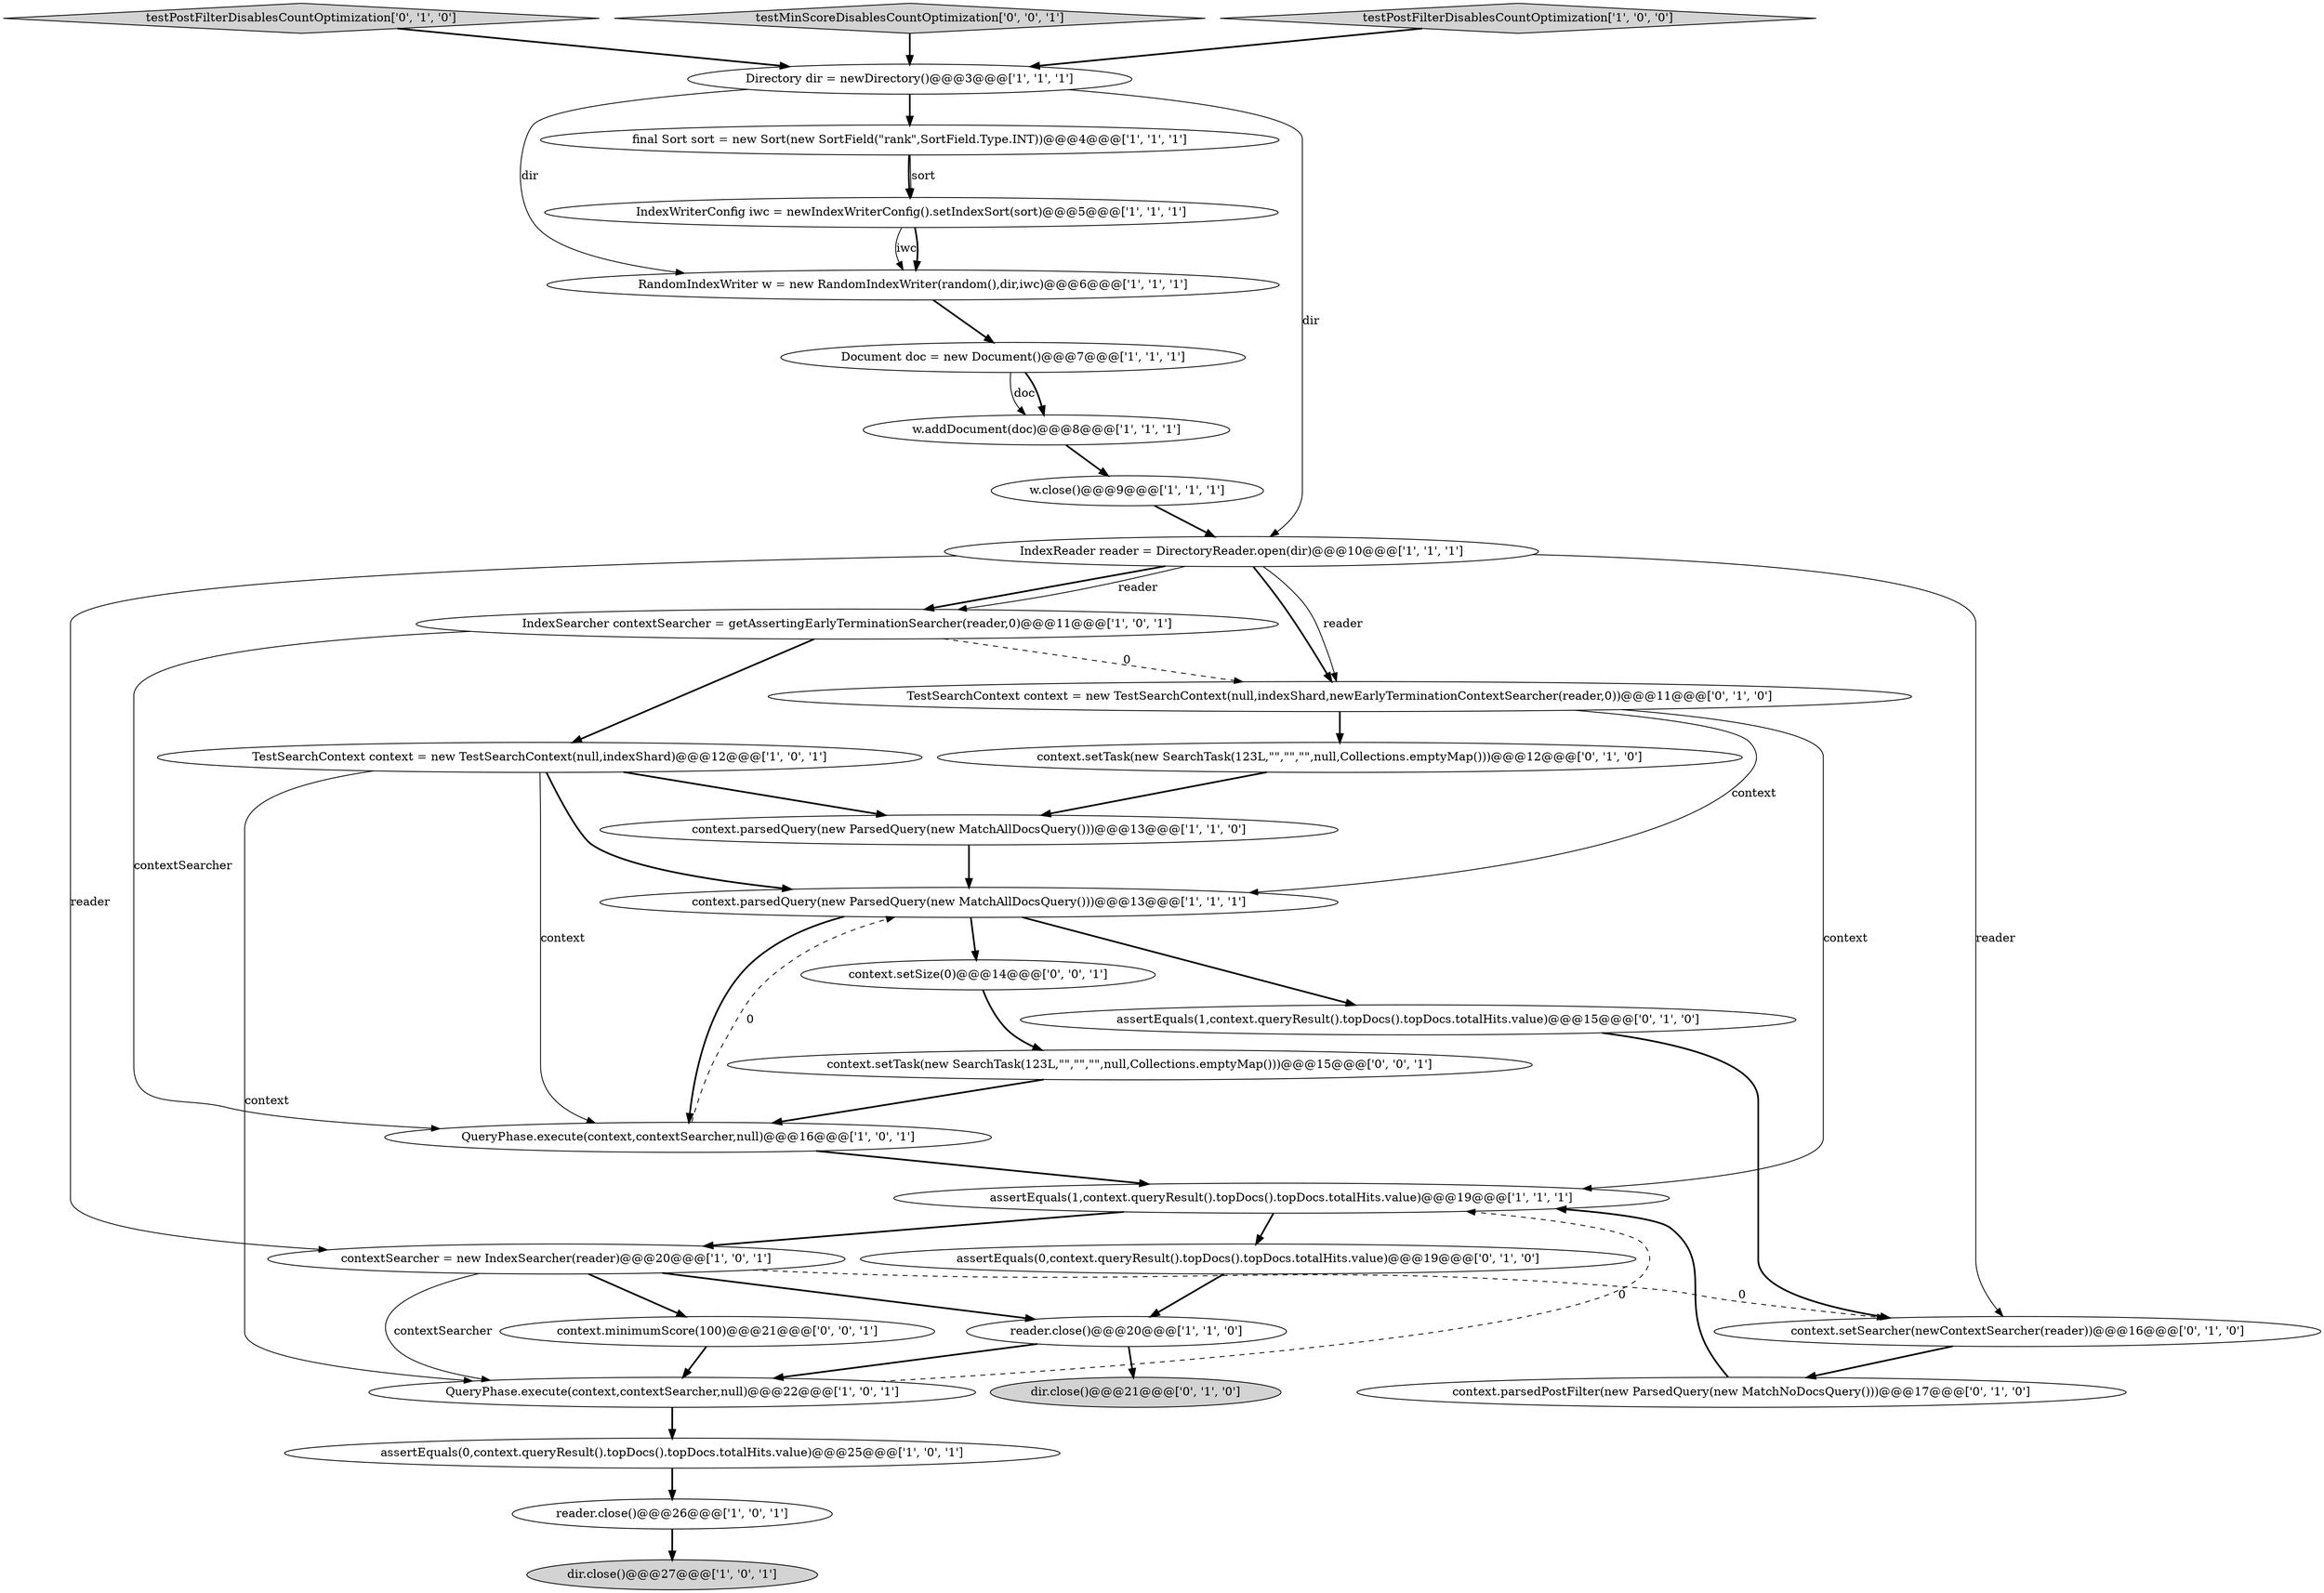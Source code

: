 digraph {
25 [style = filled, label = "TestSearchContext context = new TestSearchContext(null,indexShard,newEarlyTerminationContextSearcher(reader,0))@@@11@@@['0', '1', '0']", fillcolor = white, shape = ellipse image = "AAA1AAABBB2BBB"];
1 [style = filled, label = "w.addDocument(doc)@@@8@@@['1', '1', '1']", fillcolor = white, shape = ellipse image = "AAA0AAABBB1BBB"];
12 [style = filled, label = "assertEquals(0,context.queryResult().topDocs().topDocs.totalHits.value)@@@25@@@['1', '0', '1']", fillcolor = white, shape = ellipse image = "AAA0AAABBB1BBB"];
7 [style = filled, label = "dir.close()@@@27@@@['1', '0', '1']", fillcolor = lightgray, shape = ellipse image = "AAA0AAABBB1BBB"];
28 [style = filled, label = "context.setTask(new SearchTask(123L,\"\",\"\",\"\",null,Collections.emptyMap()))@@@12@@@['0', '1', '0']", fillcolor = white, shape = ellipse image = "AAA0AAABBB2BBB"];
24 [style = filled, label = "testPostFilterDisablesCountOptimization['0', '1', '0']", fillcolor = lightgray, shape = diamond image = "AAA0AAABBB2BBB"];
19 [style = filled, label = "context.parsedQuery(new ParsedQuery(new MatchAllDocsQuery()))@@@13@@@['1', '1', '0']", fillcolor = white, shape = ellipse image = "AAA0AAABBB1BBB"];
29 [style = filled, label = "context.setTask(new SearchTask(123L,\"\",\"\",\"\",null,Collections.emptyMap()))@@@15@@@['0', '0', '1']", fillcolor = white, shape = ellipse image = "AAA0AAABBB3BBB"];
14 [style = filled, label = "IndexWriterConfig iwc = newIndexWriterConfig().setIndexSort(sort)@@@5@@@['1', '1', '1']", fillcolor = white, shape = ellipse image = "AAA0AAABBB1BBB"];
31 [style = filled, label = "context.minimumScore(100)@@@21@@@['0', '0', '1']", fillcolor = white, shape = ellipse image = "AAA0AAABBB3BBB"];
16 [style = filled, label = "Document doc = new Document()@@@7@@@['1', '1', '1']", fillcolor = white, shape = ellipse image = "AAA0AAABBB1BBB"];
18 [style = filled, label = "TestSearchContext context = new TestSearchContext(null,indexShard)@@@12@@@['1', '0', '1']", fillcolor = white, shape = ellipse image = "AAA0AAABBB1BBB"];
32 [style = filled, label = "context.setSize(0)@@@14@@@['0', '0', '1']", fillcolor = white, shape = ellipse image = "AAA0AAABBB3BBB"];
5 [style = filled, label = "assertEquals(1,context.queryResult().topDocs().topDocs.totalHits.value)@@@19@@@['1', '1', '1']", fillcolor = white, shape = ellipse image = "AAA0AAABBB1BBB"];
26 [style = filled, label = "context.setSearcher(newContextSearcher(reader))@@@16@@@['0', '1', '0']", fillcolor = white, shape = ellipse image = "AAA1AAABBB2BBB"];
4 [style = filled, label = "context.parsedQuery(new ParsedQuery(new MatchAllDocsQuery()))@@@13@@@['1', '1', '1']", fillcolor = white, shape = ellipse image = "AAA0AAABBB1BBB"];
13 [style = filled, label = "final Sort sort = new Sort(new SortField(\"rank\",SortField.Type.INT))@@@4@@@['1', '1', '1']", fillcolor = white, shape = ellipse image = "AAA0AAABBB1BBB"];
0 [style = filled, label = "Directory dir = newDirectory()@@@3@@@['1', '1', '1']", fillcolor = white, shape = ellipse image = "AAA0AAABBB1BBB"];
15 [style = filled, label = "contextSearcher = new IndexSearcher(reader)@@@20@@@['1', '0', '1']", fillcolor = white, shape = ellipse image = "AAA0AAABBB1BBB"];
10 [style = filled, label = "w.close()@@@9@@@['1', '1', '1']", fillcolor = white, shape = ellipse image = "AAA0AAABBB1BBB"];
2 [style = filled, label = "RandomIndexWriter w = new RandomIndexWriter(random(),dir,iwc)@@@6@@@['1', '1', '1']", fillcolor = white, shape = ellipse image = "AAA0AAABBB1BBB"];
6 [style = filled, label = "reader.close()@@@26@@@['1', '0', '1']", fillcolor = white, shape = ellipse image = "AAA0AAABBB1BBB"];
11 [style = filled, label = "IndexReader reader = DirectoryReader.open(dir)@@@10@@@['1', '1', '1']", fillcolor = white, shape = ellipse image = "AAA0AAABBB1BBB"];
27 [style = filled, label = "context.parsedPostFilter(new ParsedQuery(new MatchNoDocsQuery()))@@@17@@@['0', '1', '0']", fillcolor = white, shape = ellipse image = "AAA0AAABBB2BBB"];
30 [style = filled, label = "testMinScoreDisablesCountOptimization['0', '0', '1']", fillcolor = lightgray, shape = diamond image = "AAA0AAABBB3BBB"];
8 [style = filled, label = "testPostFilterDisablesCountOptimization['1', '0', '0']", fillcolor = lightgray, shape = diamond image = "AAA0AAABBB1BBB"];
21 [style = filled, label = "assertEquals(0,context.queryResult().topDocs().topDocs.totalHits.value)@@@19@@@['0', '1', '0']", fillcolor = white, shape = ellipse image = "AAA0AAABBB2BBB"];
3 [style = filled, label = "QueryPhase.execute(context,contextSearcher,null)@@@22@@@['1', '0', '1']", fillcolor = white, shape = ellipse image = "AAA0AAABBB1BBB"];
22 [style = filled, label = "dir.close()@@@21@@@['0', '1', '0']", fillcolor = lightgray, shape = ellipse image = "AAA0AAABBB2BBB"];
20 [style = filled, label = "QueryPhase.execute(context,contextSearcher,null)@@@16@@@['1', '0', '1']", fillcolor = white, shape = ellipse image = "AAA0AAABBB1BBB"];
9 [style = filled, label = "reader.close()@@@20@@@['1', '1', '0']", fillcolor = white, shape = ellipse image = "AAA0AAABBB1BBB"];
17 [style = filled, label = "IndexSearcher contextSearcher = getAssertingEarlyTerminationSearcher(reader,0)@@@11@@@['1', '0', '1']", fillcolor = white, shape = ellipse image = "AAA0AAABBB1BBB"];
23 [style = filled, label = "assertEquals(1,context.queryResult().topDocs().topDocs.totalHits.value)@@@15@@@['0', '1', '0']", fillcolor = white, shape = ellipse image = "AAA0AAABBB2BBB"];
11->25 [style = bold, label=""];
9->22 [style = bold, label=""];
14->2 [style = solid, label="iwc"];
13->14 [style = solid, label="sort"];
1->10 [style = bold, label=""];
15->9 [style = bold, label=""];
15->3 [style = solid, label="contextSearcher"];
18->4 [style = bold, label=""];
25->4 [style = solid, label="context"];
8->0 [style = bold, label=""];
20->4 [style = dashed, label="0"];
4->32 [style = bold, label=""];
20->5 [style = bold, label=""];
17->20 [style = solid, label="contextSearcher"];
9->3 [style = bold, label=""];
28->19 [style = bold, label=""];
15->31 [style = bold, label=""];
0->2 [style = solid, label="dir"];
10->11 [style = bold, label=""];
24->0 [style = bold, label=""];
11->17 [style = bold, label=""];
11->17 [style = solid, label="reader"];
0->13 [style = bold, label=""];
26->27 [style = bold, label=""];
4->20 [style = bold, label=""];
18->3 [style = solid, label="context"];
23->26 [style = bold, label=""];
11->26 [style = solid, label="reader"];
25->28 [style = bold, label=""];
16->1 [style = solid, label="doc"];
16->1 [style = bold, label=""];
5->21 [style = bold, label=""];
18->19 [style = bold, label=""];
3->12 [style = bold, label=""];
11->15 [style = solid, label="reader"];
27->5 [style = bold, label=""];
30->0 [style = bold, label=""];
18->20 [style = solid, label="context"];
19->4 [style = bold, label=""];
4->23 [style = bold, label=""];
11->25 [style = solid, label="reader"];
14->2 [style = bold, label=""];
2->16 [style = bold, label=""];
0->11 [style = solid, label="dir"];
21->9 [style = bold, label=""];
6->7 [style = bold, label=""];
13->14 [style = bold, label=""];
32->29 [style = bold, label=""];
25->5 [style = solid, label="context"];
15->26 [style = dashed, label="0"];
3->5 [style = dashed, label="0"];
17->25 [style = dashed, label="0"];
31->3 [style = bold, label=""];
12->6 [style = bold, label=""];
5->15 [style = bold, label=""];
29->20 [style = bold, label=""];
17->18 [style = bold, label=""];
}
